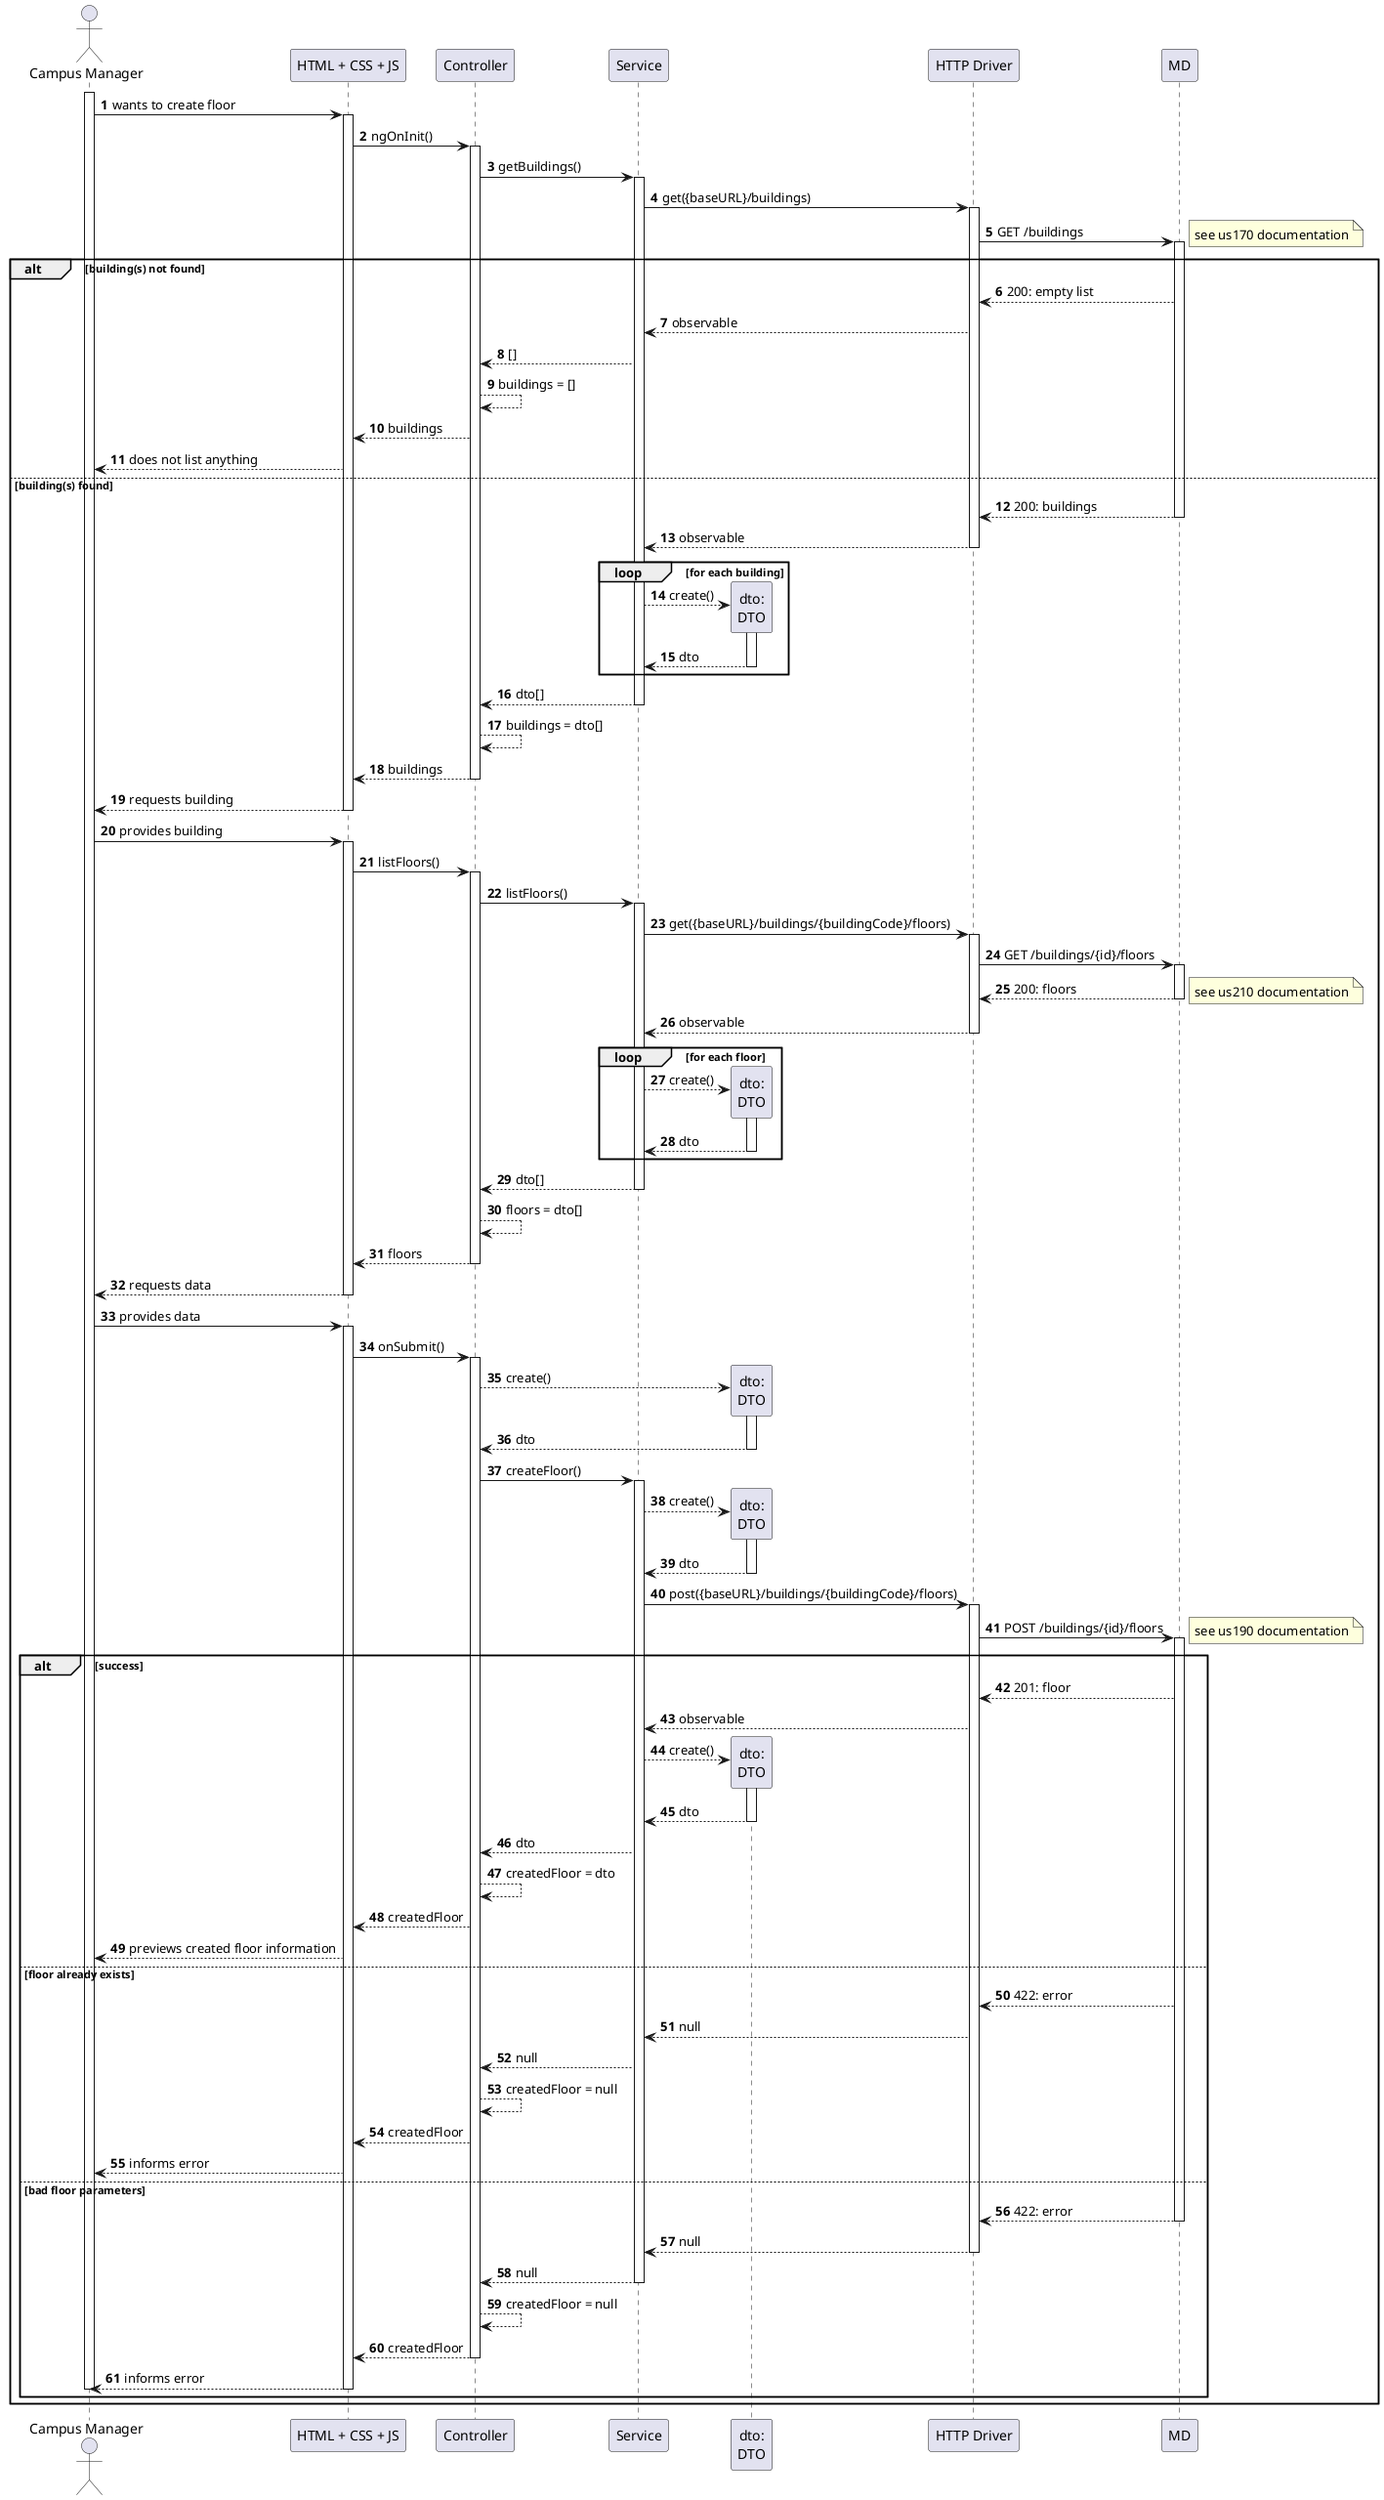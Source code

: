 @startuml
autonumber

actor "Campus Manager" as usr

participant "HTML + CSS + JS" as view
participant "Controller" as ctrl
participant "Service" as svc
participant "dto:\nDTO" as dto

participant "HTTP Driver" as http

participant "MD" as md

activate usr
usr -> view : wants to create floor
    activate view
        view -> ctrl : ngOnInit()
        activate ctrl
            ctrl -> svc : getBuildings()
            activate svc
                svc -> http : get({baseURL}/buildings)
                activate http
                    http -> md : GET /buildings
        alt building(s) not found
            activate md
                note right : see us170 documentation
                md --> http : 200: empty list
                http --> svc : observable
                svc --> ctrl : []
                ctrl --> ctrl : buildings = []
                ctrl --> view : buildings
                view --> usr : does not list anything
        else building(s) found
                md --> http : 200: buildings
            deactivate md
            http --> svc : observable
            deactivate http

            loop for each building
                svc --> dto** : create()
                activate dto
                    dto --> svc : dto
                deactivate dto
            end

            svc --> ctrl : dto[]
            deactivate svc

            ctrl --> ctrl : buildings = dto[]
            ctrl --> view : buildings
            deactivate ctrl

            view --> usr : requests building
        deactivate view

        usr -> view : provides building
        activate view
            view -> ctrl : listFloors()
            activate ctrl
                ctrl -> svc : listFloors()
                activate svc
                    svc -> http : get({baseURL}/buildings/{buildingCode}/floors)
                    activate http
                        http -> md : GET /buildings/{id}/floors
            activate md
                md --> http : 200: floors
                note right : see us210 documentation
                deactivate md
                    http --> svc : observable
                    deactivate http

                    loop for each floor
                        svc --> dto** : create()
                        activate dto
                            dto --> svc : dto
                        deactivate dto
                    end

                    svc --> ctrl : dto[]
                deactivate svc

                ctrl --> ctrl : floors = dto[]
                ctrl --> view : floors
            deactivate ctrl
            view --> usr : requests data
        deactivate view

        usr -> view : provides data
        activate view
            view -> ctrl : onSubmit()
            activate ctrl
                ctrl --> dto** : create()
                activate dto
                    dto --> ctrl : dto
                deactivate dto

                ctrl -> svc : createFloor()
                activate svc
                    svc --> dto** : create()
                    activate dto
                        dto --> svc : dto
                    deactivate dto

                    svc -> http : post({baseURL}/buildings/{buildingCode}/floors)
                    activate http
                        http -> md : POST /buildings/{id}/floors
            activate md
                note right : see us190 documentation
                alt success
                    md --> http : 201: floor

                    http --> svc : observable

                    svc --> dto** : create()
                    activate dto
                        dto --> svc : dto
                    deactivate dto

                    svc --> ctrl : dto

                ctrl --> ctrl : createdFloor = dto
                ctrl --> view : createdFloor
                view --> usr : previews created floor information

                else floor already exists
                    md --> http : 422: error
                    http --> svc : null
                    svc --> ctrl : null
                    ctrl --> ctrl : createdFloor = null
                    ctrl --> view : createdFloor
                    view --> usr : informs error
                else bad floor parameters
                    md --> http : 422: error
                    deactivate md
                    http --> svc : null
                    deactivate http
                    svc --> ctrl : null
                    deactivate svc
                    ctrl --> ctrl : createdFloor = null
                    ctrl --> view : createdFloor
                    deactivate ctrl
                    view --> usr : informs error
                    deactivate view

                    deactivate usr
                end
            end
@enduml
